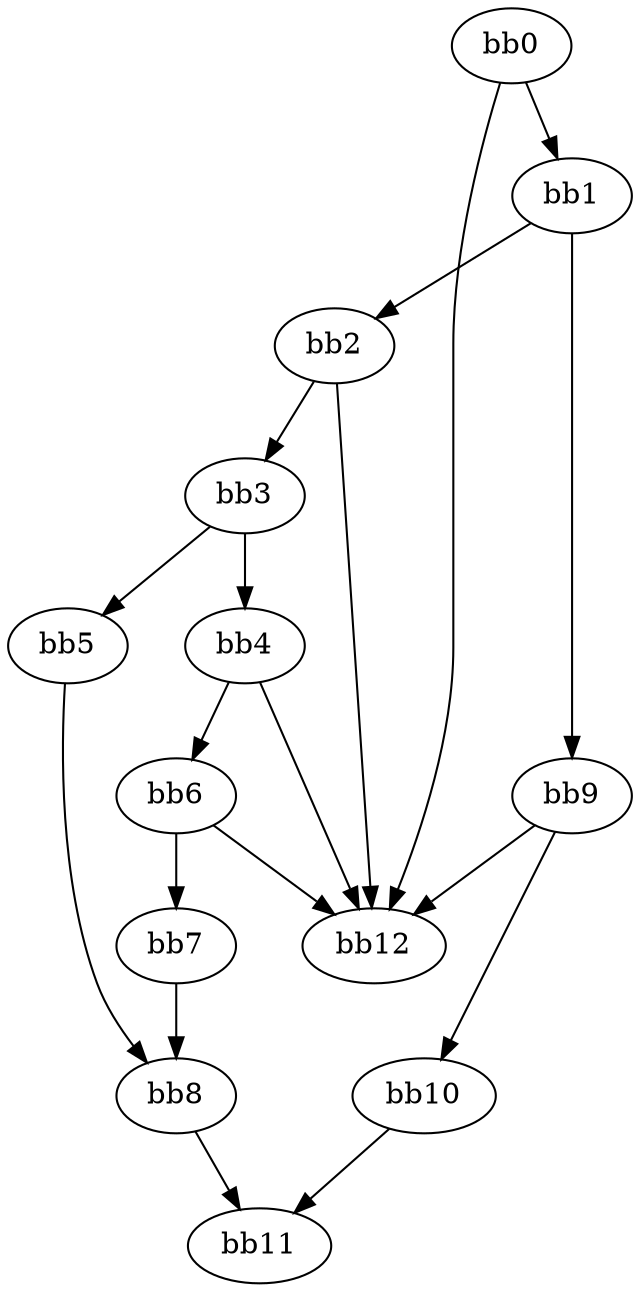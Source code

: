 digraph {
    0 [ label = "bb0\l" ]
    1 [ label = "bb1\l" ]
    2 [ label = "bb2\l" ]
    3 [ label = "bb3\l" ]
    4 [ label = "bb4\l" ]
    5 [ label = "bb5\l" ]
    6 [ label = "bb6\l" ]
    7 [ label = "bb7\l" ]
    8 [ label = "bb8\l" ]
    9 [ label = "bb9\l" ]
    10 [ label = "bb10\l" ]
    11 [ label = "bb11\l" ]
    12 [ label = "bb12\l" ]
    0 -> 1 [ ]
    0 -> 12 [ ]
    1 -> 2 [ ]
    1 -> 9 [ ]
    2 -> 3 [ ]
    2 -> 12 [ ]
    3 -> 4 [ ]
    3 -> 5 [ ]
    4 -> 6 [ ]
    4 -> 12 [ ]
    5 -> 8 [ ]
    6 -> 7 [ ]
    6 -> 12 [ ]
    7 -> 8 [ ]
    8 -> 11 [ ]
    9 -> 10 [ ]
    9 -> 12 [ ]
    10 -> 11 [ ]
}

